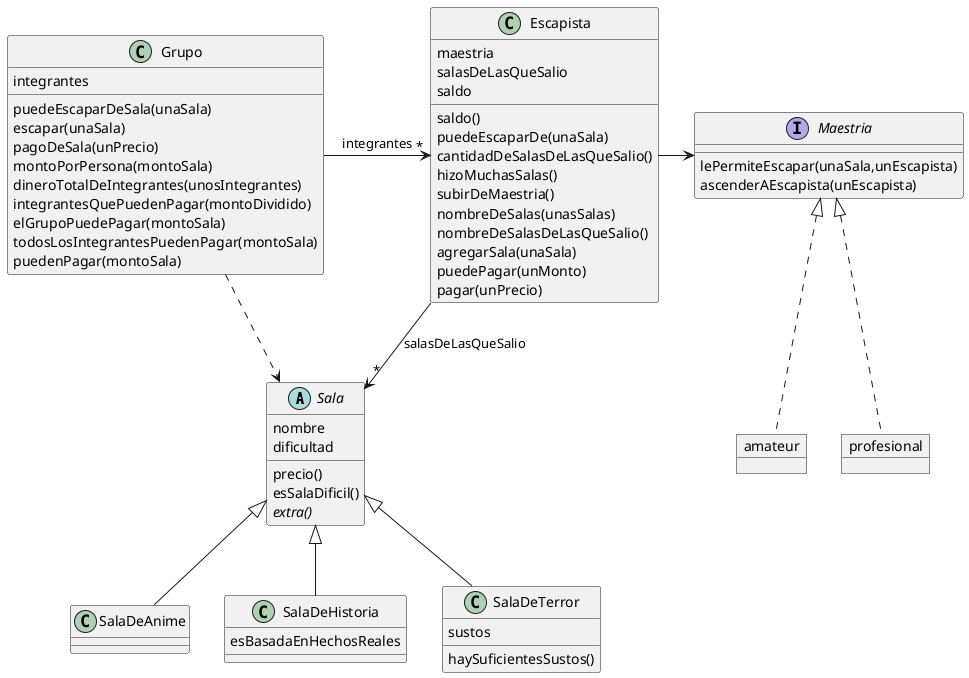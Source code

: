 @startuml escape


abstract class Sala{

    nombre
    dificultad

    precio()
    esSalaDificil()
    {abstract} extra()
}

class SalaDeAnime{

}

class SalaDeHistoria{

    esBasadaEnHechosReales
}

class SalaDeTerror{

    sustos

    haySuficientesSustos()
}

class Escapista{
    maestria
	salasDeLasQueSalio
	saldo
	
	saldo()
	puedeEscaparDe(unaSala)
	cantidadDeSalasDeLasQueSalio()
	hizoMuchasSalas()
	subirDeMaestria()
	nombreDeSalas(unasSalas)
	nombreDeSalasDeLasQueSalio()
	agregarSala(unaSala)
	puedePagar(unMonto)
	pagar(unPrecio)
}

interface Maestria{

    lePermiteEscapar(unaSala,unEscapista)
    ascenderAEscapista(unEscapista)
}

object amateur{

}

object profesional{

}

class Grupo{

    integrantes
	
	puedeEscaparDeSala(unaSala)
	escapar(unaSala)
	pagoDeSala(unPrecio)
	montoPorPersona(montoSala)
	dineroTotalDeIntegrantes(unosIntegrantes)
	integrantesQuePuedenPagar(montoDividido)
	elGrupoPuedePagar(montoSala)
	todosLosIntegrantesPuedenPagar(montoSala)
	puedenPagar(montoSala)
}

SalaDeAnime -u-|> Sala
SalaDeHistoria -u-|> Sala
SalaDeTerror -u-|> Sala

Escapista -r-> "*" Sala : salasDeLasQueSalio
Escapista -r-> Maestria

amateur .u.|> Maestria
profesional .u.|> Maestria

Grupo -r-> "*" Escapista : integrantes
Grupo ..> Sala


@enduml